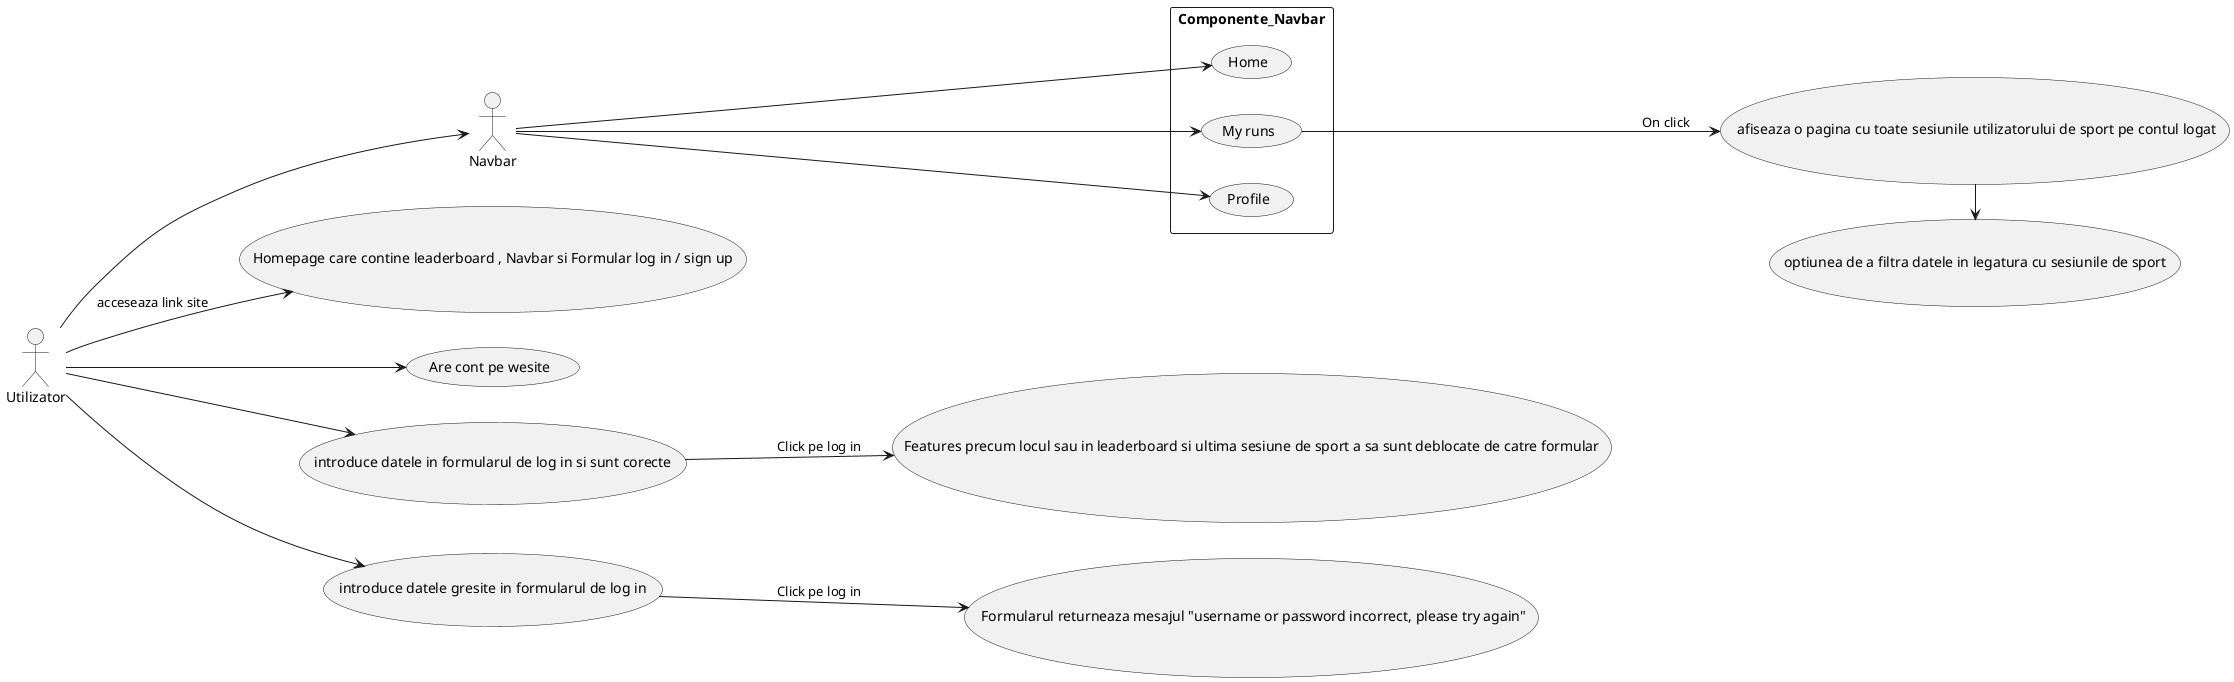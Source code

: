 @startuml

actor Navbar
actor Utilizator
left to right direction
Utilizator-->  (Homepage care contine leaderboard , Navbar si Formular log in / sign up) :acceseaza link site
  Utilizator --> (Are cont pe wesite)
 Utilizator --> (introduce datele in formularul de log in si sunt corecte)
 (introduce datele in formularul de log in si sunt corecte)  --> (Features precum locul sau in leaderboard si ultima sesiune de sport a sa sunt deblocate de catre formular) :Click pe log in
Utilizator --> (introduce datele gresite in formularul de log in)
 (introduce datele gresite in formularul de log in)--> ( Formularul returneaza mesajul "username or password incorrect, please try again") : Click pe log in

Utilizator --> Navbar

rectangle Componente_Navbar {
  usecase "Home" as UC1
  usecase "My runs" as UC2
  usecase "Profile" as UC3
}
Navbar --> UC1
Navbar --> UC2
Navbar --> UC3

UC2 -->( afiseaza o pagina cu toate sesiunile utilizatorului de sport pe contul logat) : On click
 ( afiseaza o pagina cu toate sesiunile utilizatorului de sport pe contul logat) -> (optiunea de a filtra datele in legatura cu sesiunile de sport)
@enduml
